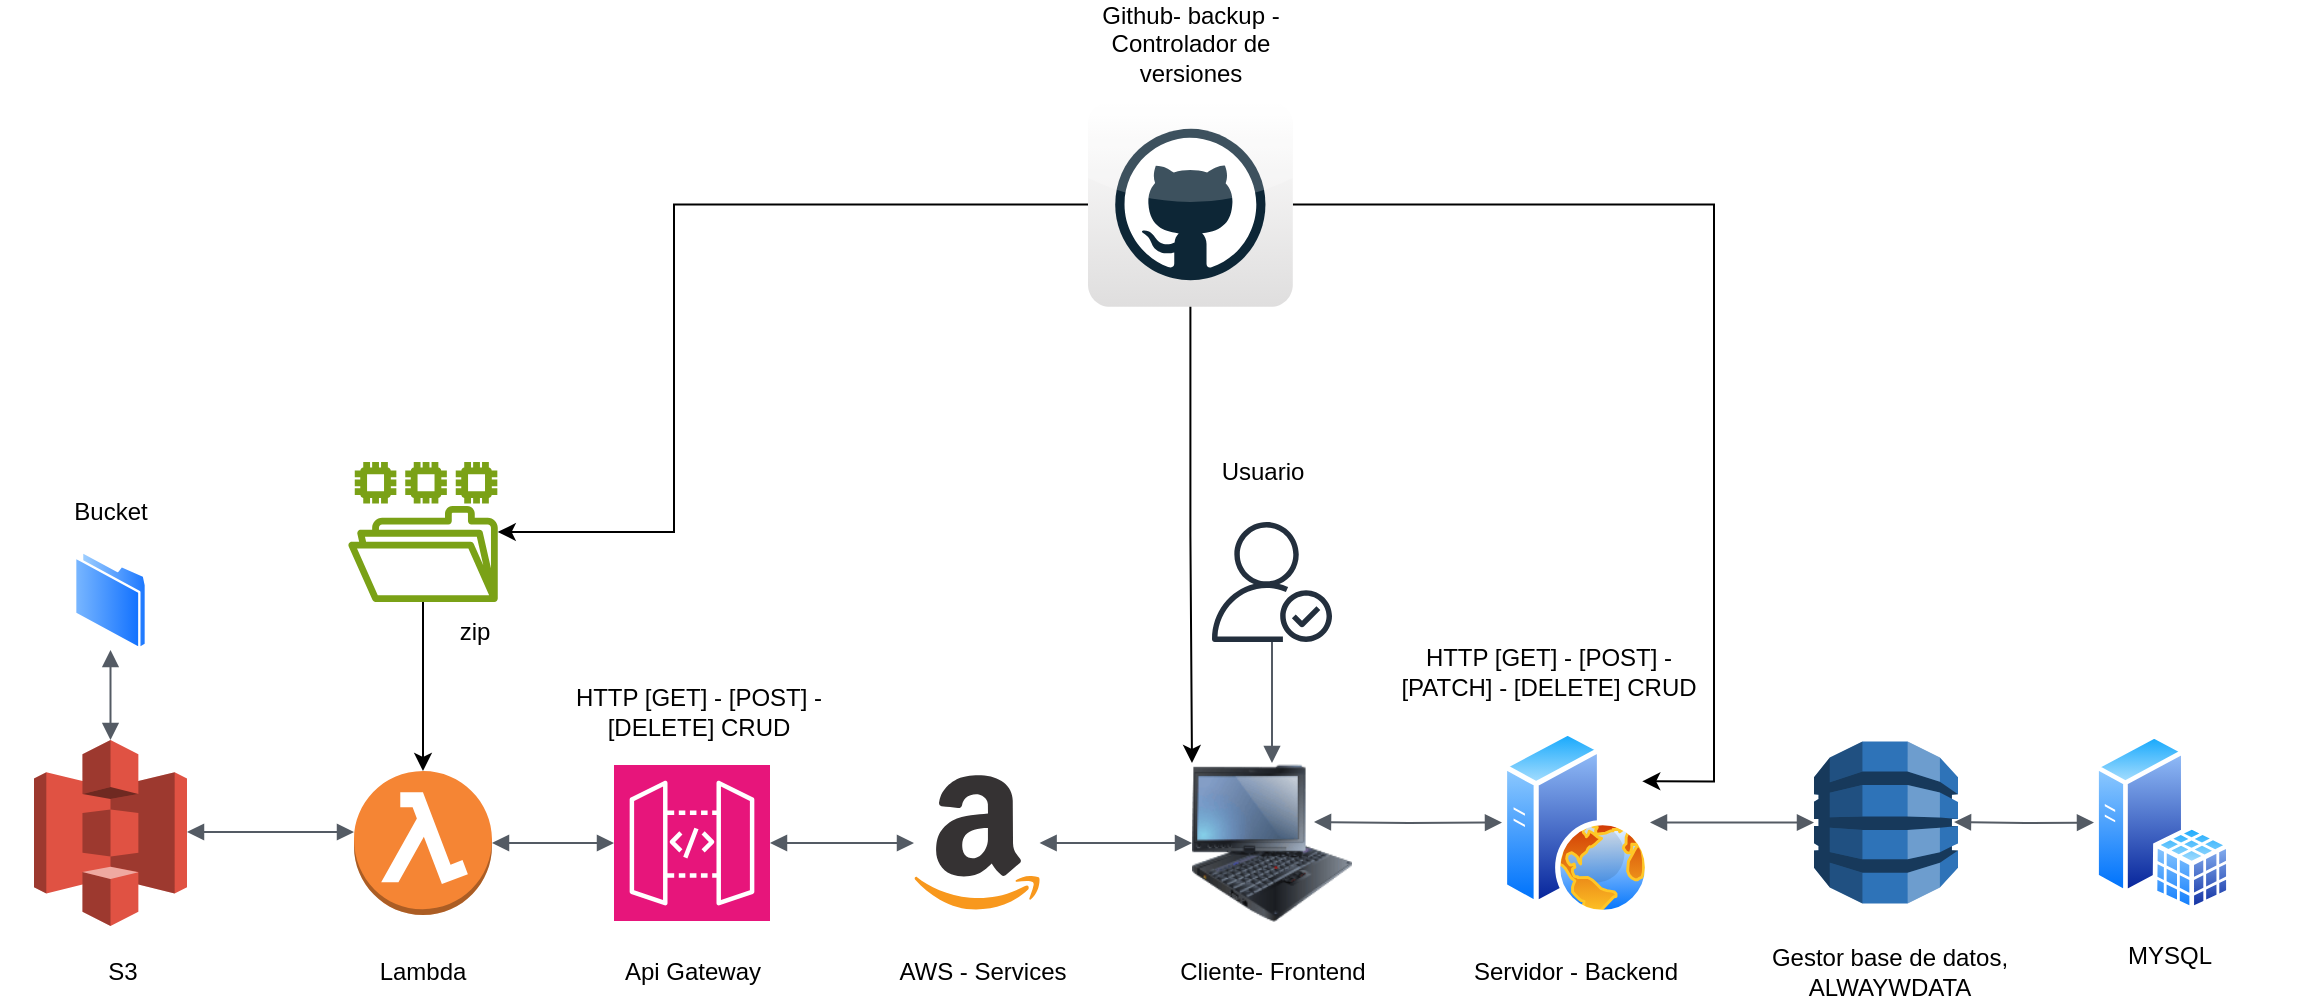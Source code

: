 <mxfile version="24.2.7" type="github">
  <diagram name="Página-1" id="_zZfIsROVKrqcc1TlIVI">
    <mxGraphModel dx="2415" dy="1993" grid="1" gridSize="10" guides="1" tooltips="1" connect="1" arrows="1" fold="1" page="1" pageScale="1" pageWidth="827" pageHeight="1169" math="0" shadow="0">
      <root>
        <mxCell id="0" />
        <mxCell id="1" parent="0" />
        <mxCell id="ae3VG7JbaiyevE33gcLV-1" value="" style="image;html=1;image=img/lib/clip_art/computers/IBM_Tablet_128x128.png" vertex="1" parent="1">
          <mxGeometry x="259" y="-279.5" width="80" height="80" as="geometry" />
        </mxCell>
        <mxCell id="ae3VG7JbaiyevE33gcLV-2" value="" style="outlineConnect=0;dashed=0;verticalLabelPosition=bottom;verticalAlign=top;align=center;html=1;shape=mxgraph.aws3.s3;fillColor=#E05243;gradientColor=none;" vertex="1" parent="1">
          <mxGeometry x="-320" y="-291" width="76.5" height="93" as="geometry" />
        </mxCell>
        <mxCell id="ae3VG7JbaiyevE33gcLV-3" value="" style="outlineConnect=0;dashed=0;verticalLabelPosition=bottom;verticalAlign=top;align=center;html=1;shape=mxgraph.aws3.dynamo_db;fillColor=#2E73B8;gradientColor=none;" vertex="1" parent="1">
          <mxGeometry x="570" y="-290.25" width="72" height="81" as="geometry" />
        </mxCell>
        <mxCell id="ae3VG7JbaiyevE33gcLV-4" value="" style="dashed=0;outlineConnect=0;html=1;align=center;labelPosition=center;verticalLabelPosition=bottom;verticalAlign=top;shape=mxgraph.weblogos.amazon" vertex="1" parent="1">
          <mxGeometry x="120" y="-273.6" width="62.8" height="68.2" as="geometry" />
        </mxCell>
        <mxCell id="ae3VG7JbaiyevE33gcLV-5" value="" style="sketch=0;points=[[0,0,0],[0.25,0,0],[0.5,0,0],[0.75,0,0],[1,0,0],[0,1,0],[0.25,1,0],[0.5,1,0],[0.75,1,0],[1,1,0],[0,0.25,0],[0,0.5,0],[0,0.75,0],[1,0.25,0],[1,0.5,0],[1,0.75,0]];outlineConnect=0;fontColor=#232F3E;fillColor=#E7157B;strokeColor=#ffffff;dashed=0;verticalLabelPosition=bottom;verticalAlign=top;align=center;html=1;fontSize=12;fontStyle=0;aspect=fixed;shape=mxgraph.aws4.resourceIcon;resIcon=mxgraph.aws4.api_gateway;" vertex="1" parent="1">
          <mxGeometry x="-30" y="-278.5" width="78" height="78" as="geometry" />
        </mxCell>
        <mxCell id="ae3VG7JbaiyevE33gcLV-7" value="" style="sketch=0;outlineConnect=0;fontColor=#232F3E;gradientColor=none;fillColor=#232F3D;strokeColor=none;dashed=0;verticalLabelPosition=bottom;verticalAlign=top;align=center;html=1;fontSize=12;fontStyle=0;aspect=fixed;pointerEvents=1;shape=mxgraph.aws4.authenticated_user;" vertex="1" parent="1">
          <mxGeometry x="269" y="-400" width="60" height="60" as="geometry" />
        </mxCell>
        <mxCell id="ae3VG7JbaiyevE33gcLV-8" value="" style="edgeStyle=orthogonalEdgeStyle;html=1;endArrow=block;elbow=vertical;startArrow=none;endFill=1;strokeColor=#545B64;rounded=0;" edge="1" parent="1" source="ae3VG7JbaiyevE33gcLV-7" target="ae3VG7JbaiyevE33gcLV-1">
          <mxGeometry width="100" relative="1" as="geometry">
            <mxPoint x="270" y="-330" as="sourcePoint" />
            <mxPoint x="370" y="-330" as="targetPoint" />
          </mxGeometry>
        </mxCell>
        <mxCell id="ae3VG7JbaiyevE33gcLV-10" value="" style="edgeStyle=orthogonalEdgeStyle;html=1;endArrow=block;elbow=vertical;startArrow=block;startFill=1;endFill=1;strokeColor=#545B64;rounded=0;" edge="1" parent="1" source="ae3VG7JbaiyevE33gcLV-4" target="ae3VG7JbaiyevE33gcLV-1">
          <mxGeometry width="100" relative="1" as="geometry">
            <mxPoint x="180" y="-250" as="sourcePoint" />
            <mxPoint x="280" y="-250" as="targetPoint" />
          </mxGeometry>
        </mxCell>
        <mxCell id="ae3VG7JbaiyevE33gcLV-11" value="" style="edgeStyle=orthogonalEdgeStyle;html=1;endArrow=block;elbow=vertical;startArrow=block;startFill=1;endFill=1;strokeColor=#545B64;rounded=0;" edge="1" parent="1" source="ae3VG7JbaiyevE33gcLV-5" target="ae3VG7JbaiyevE33gcLV-4">
          <mxGeometry width="100" relative="1" as="geometry">
            <mxPoint x="210" y="-190" as="sourcePoint" />
            <mxPoint x="310" y="-190" as="targetPoint" />
          </mxGeometry>
        </mxCell>
        <mxCell id="ae3VG7JbaiyevE33gcLV-12" value="" style="outlineConnect=0;dashed=0;verticalLabelPosition=bottom;verticalAlign=top;align=center;html=1;shape=mxgraph.aws3.lambda_function;fillColor=#F58534;gradientColor=none;" vertex="1" parent="1">
          <mxGeometry x="-160" y="-275.5" width="69" height="72" as="geometry" />
        </mxCell>
        <mxCell id="ae3VG7JbaiyevE33gcLV-13" value="" style="edgeStyle=orthogonalEdgeStyle;html=1;endArrow=block;elbow=vertical;startArrow=block;startFill=1;endFill=1;strokeColor=#545B64;rounded=0;" edge="1" parent="1" source="ae3VG7JbaiyevE33gcLV-12" target="ae3VG7JbaiyevE33gcLV-5">
          <mxGeometry width="100" relative="1" as="geometry">
            <mxPoint x="193" y="-229" as="sourcePoint" />
            <mxPoint x="269" y="-229" as="targetPoint" />
          </mxGeometry>
        </mxCell>
        <mxCell id="ae3VG7JbaiyevE33gcLV-14" value="" style="edgeStyle=orthogonalEdgeStyle;html=1;endArrow=block;elbow=vertical;startArrow=block;startFill=1;endFill=1;strokeColor=#545B64;rounded=0;" edge="1" parent="1" source="ae3VG7JbaiyevE33gcLV-2">
          <mxGeometry width="100" relative="1" as="geometry">
            <mxPoint x="-81" y="-229" as="sourcePoint" />
            <mxPoint x="-160" y="-245" as="targetPoint" />
          </mxGeometry>
        </mxCell>
        <mxCell id="ae3VG7JbaiyevE33gcLV-18" value="" style="image;aspect=fixed;perimeter=ellipsePerimeter;html=1;align=center;shadow=0;dashed=0;spacingTop=3;image=img/lib/active_directory/folder.svg;" vertex="1" parent="1">
          <mxGeometry x="-300" y="-386" width="36.5" height="50" as="geometry" />
        </mxCell>
        <mxCell id="ae3VG7JbaiyevE33gcLV-24" value="" style="edgeStyle=orthogonalEdgeStyle;html=1;endArrow=block;elbow=vertical;startArrow=block;startFill=1;endFill=1;strokeColor=#545B64;rounded=0;entryX=0.5;entryY=1;entryDx=0;entryDy=0;exitX=0.5;exitY=0;exitDx=0;exitDy=0;exitPerimeter=0;" edge="1" parent="1" source="ae3VG7JbaiyevE33gcLV-2" target="ae3VG7JbaiyevE33gcLV-18">
          <mxGeometry width="100" relative="1" as="geometry">
            <mxPoint x="-233" y="-235" as="sourcePoint" />
            <mxPoint x="-150" y="-235" as="targetPoint" />
          </mxGeometry>
        </mxCell>
        <mxCell id="ae3VG7JbaiyevE33gcLV-25" value="" style="image;aspect=fixed;perimeter=ellipsePerimeter;html=1;align=center;shadow=0;dashed=0;spacingTop=3;image=img/lib/active_directory/sql_server.svg;" vertex="1" parent="1">
          <mxGeometry x="710" y="-294.23" width="68.5" height="88.96" as="geometry" />
        </mxCell>
        <mxCell id="ae3VG7JbaiyevE33gcLV-26" value="" style="image;aspect=fixed;perimeter=ellipsePerimeter;html=1;align=center;shadow=0;dashed=0;spacingTop=3;image=img/lib/active_directory/web_server.svg;" vertex="1" parent="1">
          <mxGeometry x="414" y="-296" width="74" height="92.5" as="geometry" />
        </mxCell>
        <mxCell id="ae3VG7JbaiyevE33gcLV-27" value="" style="edgeStyle=orthogonalEdgeStyle;html=1;endArrow=block;elbow=vertical;startArrow=block;startFill=1;endFill=1;strokeColor=#545B64;rounded=0;entryX=0;entryY=0.5;entryDx=0;entryDy=0;" edge="1" parent="1" target="ae3VG7JbaiyevE33gcLV-26">
          <mxGeometry width="100" relative="1" as="geometry">
            <mxPoint x="320" y="-250" as="sourcePoint" />
            <mxPoint x="269" y="-229" as="targetPoint" />
          </mxGeometry>
        </mxCell>
        <mxCell id="ae3VG7JbaiyevE33gcLV-28" value="" style="edgeStyle=orthogonalEdgeStyle;html=1;endArrow=block;elbow=vertical;startArrow=block;startFill=1;endFill=1;strokeColor=#545B64;rounded=0;entryX=0;entryY=0.5;entryDx=0;entryDy=0;entryPerimeter=0;" edge="1" parent="1" source="ae3VG7JbaiyevE33gcLV-26" target="ae3VG7JbaiyevE33gcLV-3">
          <mxGeometry width="100" relative="1" as="geometry">
            <mxPoint x="330" y="-240" as="sourcePoint" />
            <mxPoint x="424" y="-240" as="targetPoint" />
          </mxGeometry>
        </mxCell>
        <mxCell id="ae3VG7JbaiyevE33gcLV-30" value="" style="edgeStyle=orthogonalEdgeStyle;html=1;endArrow=block;elbow=vertical;startArrow=block;startFill=1;endFill=1;strokeColor=#545B64;rounded=0;" edge="1" parent="1" target="ae3VG7JbaiyevE33gcLV-25">
          <mxGeometry width="100" relative="1" as="geometry">
            <mxPoint x="640" y="-250" as="sourcePoint" />
            <mxPoint x="580" y="-240" as="targetPoint" />
          </mxGeometry>
        </mxCell>
        <mxCell id="ae3VG7JbaiyevE33gcLV-31" value="Cliente- Frontend" style="text;html=1;align=center;verticalAlign=middle;whiteSpace=wrap;rounded=0;" vertex="1" parent="1">
          <mxGeometry x="244.5" y="-190" width="109" height="30" as="geometry" />
        </mxCell>
        <mxCell id="ae3VG7JbaiyevE33gcLV-32" value="Servidor - Backend" style="text;html=1;align=center;verticalAlign=middle;whiteSpace=wrap;rounded=0;" vertex="1" parent="1">
          <mxGeometry x="383" y="-190" width="136" height="30" as="geometry" />
        </mxCell>
        <mxCell id="ae3VG7JbaiyevE33gcLV-33" value="AWS - Services" style="text;html=1;align=center;verticalAlign=middle;whiteSpace=wrap;rounded=0;" vertex="1" parent="1">
          <mxGeometry x="100" y="-190" width="109" height="30" as="geometry" />
        </mxCell>
        <mxCell id="ae3VG7JbaiyevE33gcLV-34" value="Usuario" style="text;html=1;align=center;verticalAlign=middle;whiteSpace=wrap;rounded=0;" vertex="1" parent="1">
          <mxGeometry x="240" y="-440" width="109" height="30" as="geometry" />
        </mxCell>
        <mxCell id="ae3VG7JbaiyevE33gcLV-35" style="edgeStyle=orthogonalEdgeStyle;rounded=0;orthogonalLoop=1;jettySize=auto;html=1;exitX=0.5;exitY=1;exitDx=0;exitDy=0;" edge="1" parent="1" source="ae3VG7JbaiyevE33gcLV-34" target="ae3VG7JbaiyevE33gcLV-34">
          <mxGeometry relative="1" as="geometry" />
        </mxCell>
        <mxCell id="ae3VG7JbaiyevE33gcLV-36" value="Gestor base de datos, ALWAYWDATA" style="text;html=1;align=center;verticalAlign=middle;whiteSpace=wrap;rounded=0;" vertex="1" parent="1">
          <mxGeometry x="540" y="-190" width="136" height="30" as="geometry" />
        </mxCell>
        <mxCell id="ae3VG7JbaiyevE33gcLV-37" value="MYSQL" style="text;html=1;align=center;verticalAlign=middle;whiteSpace=wrap;rounded=0;" vertex="1" parent="1">
          <mxGeometry x="680" y="-198" width="136" height="30" as="geometry" />
        </mxCell>
        <mxCell id="ae3VG7JbaiyevE33gcLV-38" value="HTTP [GET] - [POST] - [PATCH] - [DELETE] CRUD" style="text;html=1;align=center;verticalAlign=middle;whiteSpace=wrap;rounded=0;" vertex="1" parent="1">
          <mxGeometry x="353.5" y="-340" width="166.5" height="30" as="geometry" />
        </mxCell>
        <mxCell id="ae3VG7JbaiyevE33gcLV-39" value="HTTP [GET] - [POST] - [DELETE] CRUD" style="text;html=1;align=center;verticalAlign=middle;whiteSpace=wrap;rounded=0;" vertex="1" parent="1">
          <mxGeometry x="-71" y="-320.25" width="166.5" height="30" as="geometry" />
        </mxCell>
        <mxCell id="ae3VG7JbaiyevE33gcLV-40" value="Api Gateway" style="text;html=1;align=center;verticalAlign=middle;whiteSpace=wrap;rounded=0;" vertex="1" parent="1">
          <mxGeometry x="-45.5" y="-190" width="109" height="30" as="geometry" />
        </mxCell>
        <mxCell id="ae3VG7JbaiyevE33gcLV-41" value="Lambda" style="text;html=1;align=center;verticalAlign=middle;whiteSpace=wrap;rounded=0;" vertex="1" parent="1">
          <mxGeometry x="-180" y="-190" width="109" height="30" as="geometry" />
        </mxCell>
        <mxCell id="ae3VG7JbaiyevE33gcLV-42" value="S3" style="text;html=1;align=center;verticalAlign=middle;whiteSpace=wrap;rounded=0;" vertex="1" parent="1">
          <mxGeometry x="-330" y="-190" width="109" height="30" as="geometry" />
        </mxCell>
        <mxCell id="ae3VG7JbaiyevE33gcLV-43" value="Bucket" style="text;html=1;align=center;verticalAlign=middle;whiteSpace=wrap;rounded=0;" vertex="1" parent="1">
          <mxGeometry x="-336.25" y="-420" width="109" height="30" as="geometry" />
        </mxCell>
        <mxCell id="ae3VG7JbaiyevE33gcLV-47" style="edgeStyle=orthogonalEdgeStyle;rounded=0;orthogonalLoop=1;jettySize=auto;html=1;entryX=1;entryY=0.25;entryDx=0;entryDy=0;" edge="1" parent="1" source="ae3VG7JbaiyevE33gcLV-44" target="ae3VG7JbaiyevE33gcLV-26">
          <mxGeometry relative="1" as="geometry">
            <Array as="points">
              <mxPoint x="520" y="-559" />
              <mxPoint x="520" y="-270" />
            </Array>
          </mxGeometry>
        </mxCell>
        <mxCell id="ae3VG7JbaiyevE33gcLV-55" style="edgeStyle=orthogonalEdgeStyle;rounded=0;orthogonalLoop=1;jettySize=auto;html=1;" edge="1" parent="1" source="ae3VG7JbaiyevE33gcLV-44" target="ae3VG7JbaiyevE33gcLV-49">
          <mxGeometry relative="1" as="geometry">
            <Array as="points">
              <mxPoint y="-559" />
              <mxPoint y="-395" />
            </Array>
          </mxGeometry>
        </mxCell>
        <mxCell id="ae3VG7JbaiyevE33gcLV-44" value="" style="dashed=0;outlineConnect=0;html=1;align=center;labelPosition=center;verticalLabelPosition=bottom;verticalAlign=top;shape=mxgraph.webicons.github;gradientColor=#DFDEDE" vertex="1" parent="1">
          <mxGeometry x="207.0" y="-610" width="102.4" height="102.4" as="geometry" />
        </mxCell>
        <mxCell id="ae3VG7JbaiyevE33gcLV-46" style="edgeStyle=orthogonalEdgeStyle;rounded=0;orthogonalLoop=1;jettySize=auto;html=1;entryX=0;entryY=0;entryDx=0;entryDy=0;" edge="1" parent="1" source="ae3VG7JbaiyevE33gcLV-44" target="ae3VG7JbaiyevE33gcLV-1">
          <mxGeometry relative="1" as="geometry" />
        </mxCell>
        <mxCell id="ae3VG7JbaiyevE33gcLV-48" value="Github- backup - Controlador de versiones" style="text;html=1;align=center;verticalAlign=middle;whiteSpace=wrap;rounded=0;" vertex="1" parent="1">
          <mxGeometry x="203.7" y="-654" width="109" height="30" as="geometry" />
        </mxCell>
        <mxCell id="ae3VG7JbaiyevE33gcLV-56" value="" style="edgeStyle=orthogonalEdgeStyle;rounded=0;orthogonalLoop=1;jettySize=auto;html=1;" edge="1" parent="1" source="ae3VG7JbaiyevE33gcLV-49" target="ae3VG7JbaiyevE33gcLV-12">
          <mxGeometry relative="1" as="geometry" />
        </mxCell>
        <mxCell id="ae3VG7JbaiyevE33gcLV-49" value="" style="sketch=0;outlineConnect=0;fontColor=#232F3E;gradientColor=none;fillColor=#7AA116;strokeColor=none;dashed=0;verticalLabelPosition=bottom;verticalAlign=top;align=center;html=1;fontSize=12;fontStyle=0;aspect=fixed;pointerEvents=1;shape=mxgraph.aws4.file_system;" vertex="1" parent="1">
          <mxGeometry x="-162.9" y="-430" width="74.79" height="70" as="geometry" />
        </mxCell>
        <mxCell id="ae3VG7JbaiyevE33gcLV-50" value="zip" style="text;html=1;align=center;verticalAlign=middle;whiteSpace=wrap;rounded=0;" vertex="1" parent="1">
          <mxGeometry x="-154.5" y="-360" width="109" height="30" as="geometry" />
        </mxCell>
      </root>
    </mxGraphModel>
  </diagram>
</mxfile>
